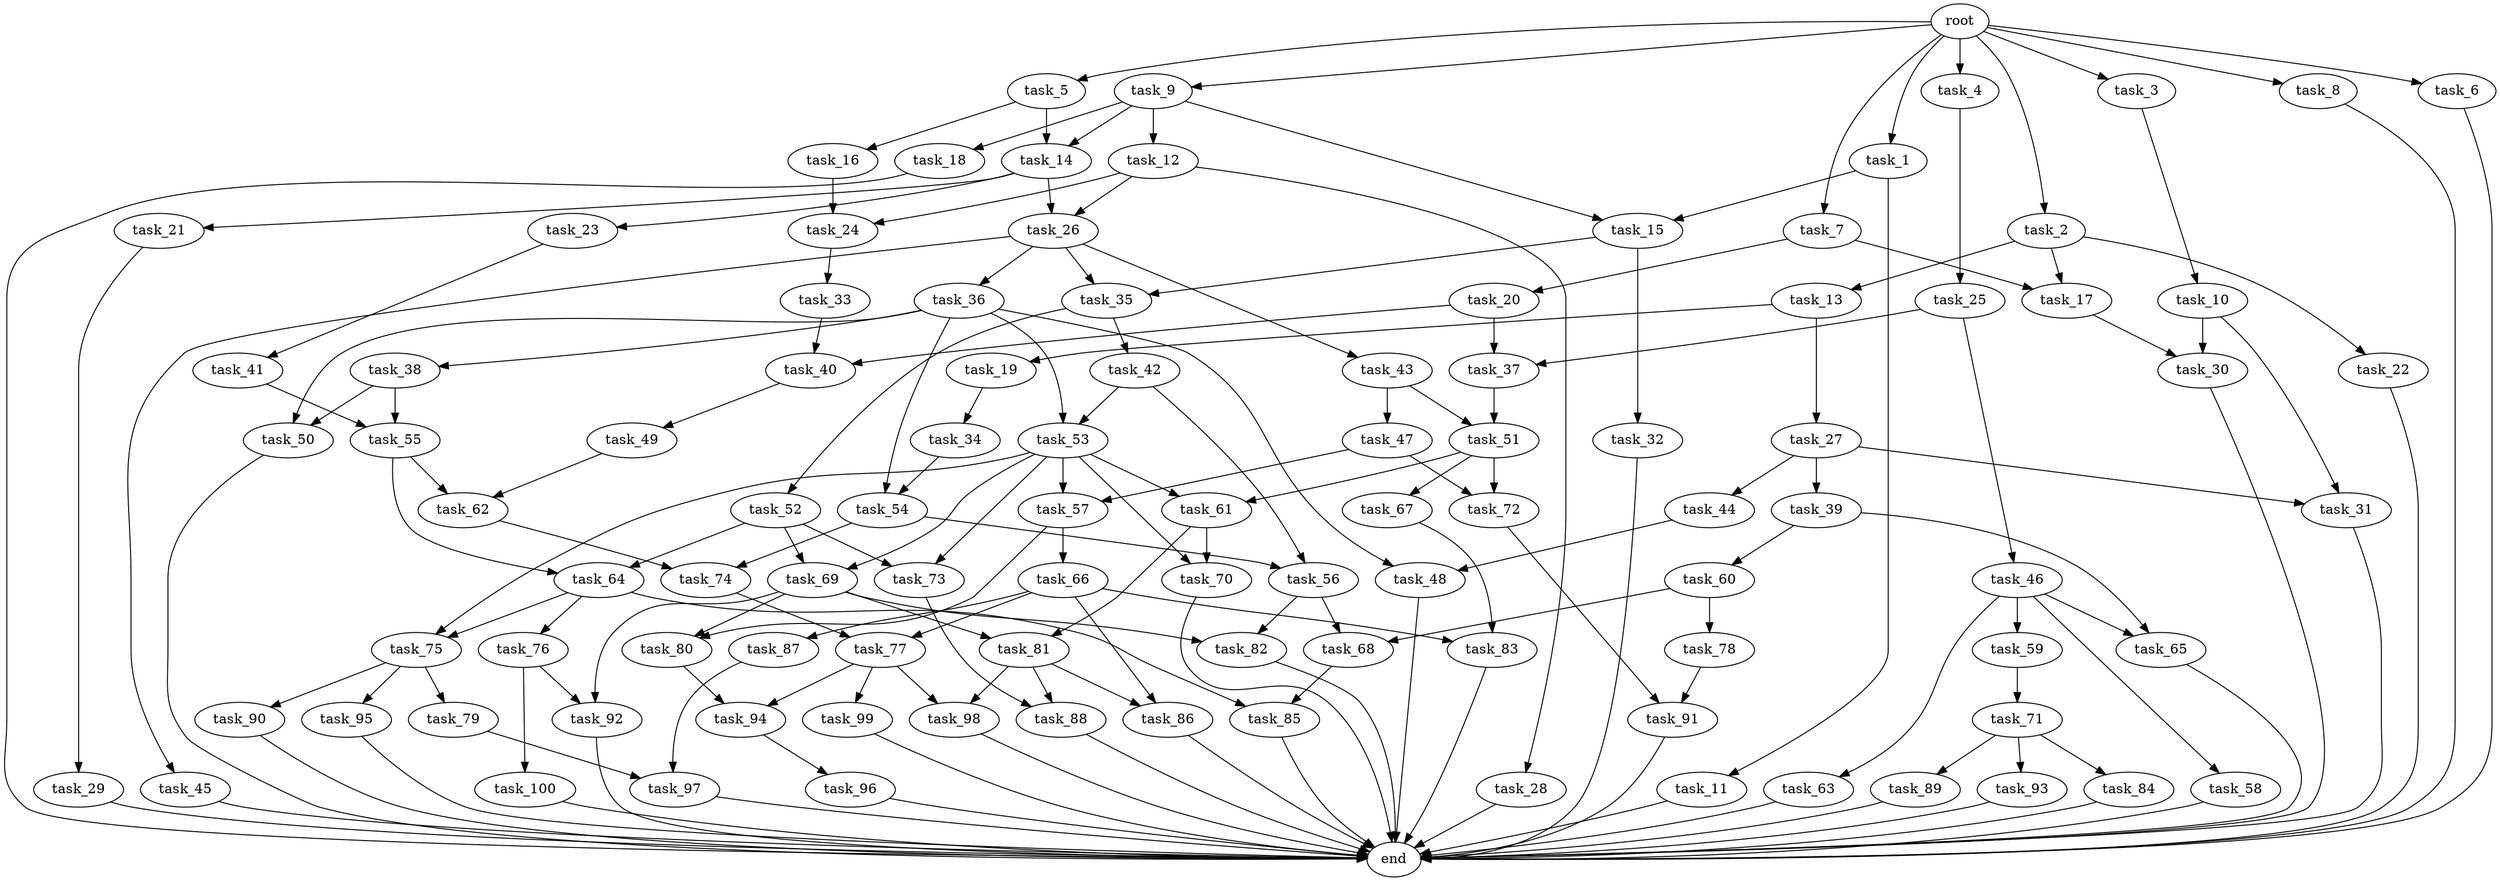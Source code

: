 digraph G {
  task_75 [size="4.930751e+11"];
  task_100 [size="5.505625e+11"];
  task_92 [size="7.889017e+11"];
  task_19 [size="8.658903e+11"];
  task_68 [size="5.324048e+11"];
  task_71 [size="1.366599e+11"];
  task_60 [size="5.615581e+11"];
  task_73 [size="6.249904e+11"];
  task_50 [size="5.111902e+11"];
  task_31 [size="3.363849e+10"];
  task_10 [size="6.003099e+11"];
  task_49 [size="8.722565e+11"];
  task_88 [size="8.662238e+11"];
  task_12 [size="3.545247e+11"];
  task_79 [size="6.370329e+11"];
  task_37 [size="8.591632e+11"];
  task_61 [size="1.129604e+11"];
  task_42 [size="4.259573e+11"];
  task_51 [size="4.490141e+11"];
  root [size="0.000000e+00"];
  task_56 [size="3.030652e+11"];
  task_95 [size="3.832909e+11"];
  task_22 [size="6.998725e+11"];
  task_32 [size="6.294044e+11"];
  task_25 [size="1.403275e+10"];
  task_99 [size="6.584629e+11"];
  task_96 [size="9.302310e+11"];
  task_36 [size="3.895162e+10"];
  task_16 [size="9.237362e+11"];
  task_33 [size="9.039844e+11"];
  task_27 [size="3.920306e+11"];
  task_89 [size="4.854251e+11"];
  end [size="0.000000e+00"];
  task_7 [size="2.679509e+11"];
  task_26 [size="7.315328e+11"];
  task_87 [size="5.186140e+11"];
  task_2 [size="2.098589e+11"];
  task_21 [size="6.899711e+11"];
  task_28 [size="4.649476e+11"];
  task_69 [size="8.448281e+11"];
  task_13 [size="1.863388e+11"];
  task_48 [size="8.197889e+11"];
  task_55 [size="2.567592e+11"];
  task_81 [size="7.660698e+11"];
  task_11 [size="4.117953e+11"];
  task_5 [size="3.566400e+09"];
  task_62 [size="6.052071e+11"];
  task_93 [size="3.692973e+11"];
  task_54 [size="9.312945e+11"];
  task_52 [size="9.507416e+11"];
  task_29 [size="1.754913e+10"];
  task_85 [size="5.424966e+11"];
  task_44 [size="9.260346e+11"];
  task_8 [size="9.685317e+11"];
  task_38 [size="4.989986e+11"];
  task_9 [size="6.956525e+11"];
  task_63 [size="8.256129e+11"];
  task_65 [size="4.935116e+11"];
  task_59 [size="6.392476e+11"];
  task_34 [size="6.509510e+11"];
  task_20 [size="5.608856e+11"];
  task_1 [size="1.323393e+11"];
  task_23 [size="9.283876e+11"];
  task_6 [size="4.820411e+11"];
  task_74 [size="4.525709e+11"];
  task_97 [size="8.979876e+11"];
  task_57 [size="4.792617e+11"];
  task_67 [size="3.590339e+10"];
  task_64 [size="4.250281e+11"];
  task_66 [size="6.144570e+11"];
  task_45 [size="6.960607e+11"];
  task_82 [size="9.094704e+11"];
  task_86 [size="8.847598e+11"];
  task_40 [size="3.002820e+11"];
  task_84 [size="4.335960e+11"];
  task_17 [size="1.621578e+11"];
  task_15 [size="5.490703e+11"];
  task_43 [size="5.132836e+11"];
  task_53 [size="3.770611e+11"];
  task_4 [size="1.792732e+11"];
  task_76 [size="1.814284e+11"];
  task_77 [size="1.760875e+11"];
  task_30 [size="7.619312e+11"];
  task_72 [size="3.224799e+11"];
  task_94 [size="2.199890e+11"];
  task_80 [size="5.399883e+11"];
  task_46 [size="3.312077e+11"];
  task_90 [size="8.613658e+11"];
  task_39 [size="5.596921e+11"];
  task_14 [size="1.817316e+11"];
  task_18 [size="3.100426e+10"];
  task_3 [size="5.364722e+11"];
  task_24 [size="3.100112e+11"];
  task_98 [size="8.158962e+11"];
  task_35 [size="9.337842e+11"];
  task_58 [size="6.002634e+11"];
  task_78 [size="2.039026e+11"];
  task_47 [size="9.354837e+11"];
  task_83 [size="8.198762e+11"];
  task_70 [size="6.293428e+10"];
  task_91 [size="8.547525e+11"];
  task_41 [size="9.480941e+11"];

  task_75 -> task_90 [size="8.613658e+08"];
  task_75 -> task_95 [size="3.832909e+08"];
  task_75 -> task_79 [size="6.370329e+08"];
  task_100 -> end [size="1.000000e-12"];
  task_92 -> end [size="1.000000e-12"];
  task_19 -> task_34 [size="6.509510e+08"];
  task_68 -> task_85 [size="2.712483e+08"];
  task_71 -> task_84 [size="4.335960e+08"];
  task_71 -> task_89 [size="4.854251e+08"];
  task_71 -> task_93 [size="3.692973e+08"];
  task_60 -> task_68 [size="2.662024e+08"];
  task_60 -> task_78 [size="2.039026e+08"];
  task_73 -> task_88 [size="4.331119e+08"];
  task_50 -> end [size="1.000000e-12"];
  task_31 -> end [size="1.000000e-12"];
  task_10 -> task_31 [size="1.681924e+07"];
  task_10 -> task_30 [size="3.809656e+08"];
  task_49 -> task_62 [size="3.026035e+08"];
  task_88 -> end [size="1.000000e-12"];
  task_12 -> task_24 [size="1.550056e+08"];
  task_12 -> task_28 [size="4.649476e+08"];
  task_12 -> task_26 [size="3.657664e+08"];
  task_79 -> task_97 [size="4.489938e+08"];
  task_37 -> task_51 [size="2.245070e+08"];
  task_61 -> task_70 [size="3.146714e+07"];
  task_61 -> task_81 [size="3.830349e+08"];
  task_42 -> task_53 [size="1.885305e+08"];
  task_42 -> task_56 [size="1.515326e+08"];
  task_51 -> task_72 [size="1.612399e+08"];
  task_51 -> task_61 [size="5.648019e+07"];
  task_51 -> task_67 [size="3.590339e+07"];
  root -> task_4 [size="1.000000e-12"];
  root -> task_7 [size="1.000000e-12"];
  root -> task_9 [size="1.000000e-12"];
  root -> task_1 [size="1.000000e-12"];
  root -> task_5 [size="1.000000e-12"];
  root -> task_2 [size="1.000000e-12"];
  root -> task_3 [size="1.000000e-12"];
  root -> task_6 [size="1.000000e-12"];
  root -> task_8 [size="1.000000e-12"];
  task_56 -> task_68 [size="2.662024e+08"];
  task_56 -> task_82 [size="4.547352e+08"];
  task_95 -> end [size="1.000000e-12"];
  task_22 -> end [size="1.000000e-12"];
  task_32 -> end [size="1.000000e-12"];
  task_25 -> task_37 [size="4.295816e+08"];
  task_25 -> task_46 [size="3.312077e+08"];
  task_99 -> end [size="1.000000e-12"];
  task_96 -> end [size="1.000000e-12"];
  task_36 -> task_48 [size="4.098945e+08"];
  task_36 -> task_50 [size="2.555951e+08"];
  task_36 -> task_54 [size="4.656472e+08"];
  task_36 -> task_38 [size="4.989986e+08"];
  task_36 -> task_53 [size="1.885305e+08"];
  task_16 -> task_24 [size="1.550056e+08"];
  task_33 -> task_40 [size="1.501410e+08"];
  task_27 -> task_31 [size="1.681924e+07"];
  task_27 -> task_39 [size="5.596921e+08"];
  task_27 -> task_44 [size="9.260346e+08"];
  task_89 -> end [size="1.000000e-12"];
  task_7 -> task_17 [size="8.107888e+07"];
  task_7 -> task_20 [size="5.608856e+08"];
  task_26 -> task_45 [size="6.960607e+08"];
  task_26 -> task_36 [size="3.895162e+07"];
  task_26 -> task_43 [size="5.132836e+08"];
  task_26 -> task_35 [size="4.668921e+08"];
  task_87 -> task_97 [size="4.489938e+08"];
  task_2 -> task_13 [size="1.863388e+08"];
  task_2 -> task_17 [size="8.107888e+07"];
  task_2 -> task_22 [size="6.998725e+08"];
  task_21 -> task_29 [size="1.754913e+07"];
  task_28 -> end [size="1.000000e-12"];
  task_69 -> task_80 [size="2.699941e+08"];
  task_69 -> task_81 [size="3.830349e+08"];
  task_69 -> task_92 [size="3.944508e+08"];
  task_69 -> task_82 [size="4.547352e+08"];
  task_13 -> task_27 [size="3.920306e+08"];
  task_13 -> task_19 [size="8.658903e+08"];
  task_48 -> end [size="1.000000e-12"];
  task_55 -> task_64 [size="2.125141e+08"];
  task_55 -> task_62 [size="3.026035e+08"];
  task_81 -> task_88 [size="4.331119e+08"];
  task_81 -> task_98 [size="4.079481e+08"];
  task_81 -> task_86 [size="4.423799e+08"];
  task_11 -> end [size="1.000000e-12"];
  task_5 -> task_16 [size="9.237362e+08"];
  task_5 -> task_14 [size="9.086580e+07"];
  task_62 -> task_74 [size="2.262854e+08"];
  task_93 -> end [size="1.000000e-12"];
  task_54 -> task_56 [size="1.515326e+08"];
  task_54 -> task_74 [size="2.262854e+08"];
  task_52 -> task_69 [size="4.224141e+08"];
  task_52 -> task_73 [size="3.124952e+08"];
  task_52 -> task_64 [size="2.125141e+08"];
  task_29 -> end [size="1.000000e-12"];
  task_85 -> end [size="1.000000e-12"];
  task_44 -> task_48 [size="4.098945e+08"];
  task_8 -> end [size="1.000000e-12"];
  task_38 -> task_50 [size="2.555951e+08"];
  task_38 -> task_55 [size="1.283796e+08"];
  task_9 -> task_15 [size="2.745352e+08"];
  task_9 -> task_12 [size="3.545247e+08"];
  task_9 -> task_14 [size="9.086580e+07"];
  task_9 -> task_18 [size="3.100426e+07"];
  task_63 -> end [size="1.000000e-12"];
  task_65 -> end [size="1.000000e-12"];
  task_59 -> task_71 [size="1.366599e+08"];
  task_34 -> task_54 [size="4.656472e+08"];
  task_20 -> task_37 [size="4.295816e+08"];
  task_20 -> task_40 [size="1.501410e+08"];
  task_1 -> task_15 [size="2.745352e+08"];
  task_1 -> task_11 [size="4.117953e+08"];
  task_23 -> task_41 [size="9.480941e+08"];
  task_6 -> end [size="1.000000e-12"];
  task_74 -> task_77 [size="8.804373e+07"];
  task_97 -> end [size="1.000000e-12"];
  task_57 -> task_66 [size="6.144570e+08"];
  task_57 -> task_80 [size="2.699941e+08"];
  task_67 -> task_83 [size="4.099381e+08"];
  task_64 -> task_75 [size="2.465376e+08"];
  task_64 -> task_76 [size="1.814284e+08"];
  task_64 -> task_85 [size="2.712483e+08"];
  task_66 -> task_77 [size="8.804373e+07"];
  task_66 -> task_86 [size="4.423799e+08"];
  task_66 -> task_83 [size="4.099381e+08"];
  task_66 -> task_87 [size="5.186140e+08"];
  task_45 -> end [size="1.000000e-12"];
  task_82 -> end [size="1.000000e-12"];
  task_86 -> end [size="1.000000e-12"];
  task_40 -> task_49 [size="8.722565e+08"];
  task_84 -> end [size="1.000000e-12"];
  task_17 -> task_30 [size="3.809656e+08"];
  task_15 -> task_35 [size="4.668921e+08"];
  task_15 -> task_32 [size="6.294044e+08"];
  task_43 -> task_47 [size="9.354837e+08"];
  task_43 -> task_51 [size="2.245070e+08"];
  task_53 -> task_69 [size="4.224141e+08"];
  task_53 -> task_61 [size="5.648019e+07"];
  task_53 -> task_57 [size="2.396308e+08"];
  task_53 -> task_70 [size="3.146714e+07"];
  task_53 -> task_73 [size="3.124952e+08"];
  task_53 -> task_75 [size="2.465376e+08"];
  task_4 -> task_25 [size="1.403275e+07"];
  task_76 -> task_92 [size="3.944508e+08"];
  task_76 -> task_100 [size="5.505625e+08"];
  task_77 -> task_94 [size="1.099945e+08"];
  task_77 -> task_98 [size="4.079481e+08"];
  task_77 -> task_99 [size="6.584629e+08"];
  task_30 -> end [size="1.000000e-12"];
  task_72 -> task_91 [size="4.273762e+08"];
  task_94 -> task_96 [size="9.302310e+08"];
  task_80 -> task_94 [size="1.099945e+08"];
  task_46 -> task_58 [size="6.002634e+08"];
  task_46 -> task_59 [size="6.392476e+08"];
  task_46 -> task_65 [size="2.467558e+08"];
  task_46 -> task_63 [size="8.256129e+08"];
  task_90 -> end [size="1.000000e-12"];
  task_39 -> task_60 [size="5.615581e+08"];
  task_39 -> task_65 [size="2.467558e+08"];
  task_14 -> task_21 [size="6.899711e+08"];
  task_14 -> task_26 [size="3.657664e+08"];
  task_14 -> task_23 [size="9.283876e+08"];
  task_18 -> end [size="1.000000e-12"];
  task_3 -> task_10 [size="6.003099e+08"];
  task_24 -> task_33 [size="9.039844e+08"];
  task_98 -> end [size="1.000000e-12"];
  task_35 -> task_42 [size="4.259573e+08"];
  task_35 -> task_52 [size="9.507416e+08"];
  task_58 -> end [size="1.000000e-12"];
  task_78 -> task_91 [size="4.273762e+08"];
  task_47 -> task_72 [size="1.612399e+08"];
  task_47 -> task_57 [size="2.396308e+08"];
  task_83 -> end [size="1.000000e-12"];
  task_70 -> end [size="1.000000e-12"];
  task_91 -> end [size="1.000000e-12"];
  task_41 -> task_55 [size="1.283796e+08"];
}
